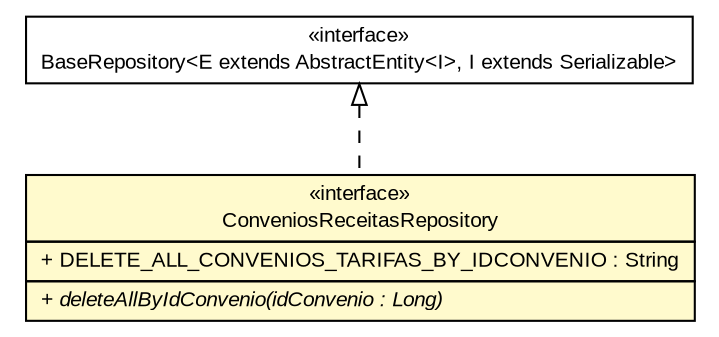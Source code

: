 #!/usr/local/bin/dot
#
# Class diagram 
# Generated by UMLGraph version R5_6 (http://www.umlgraph.org/)
#

digraph G {
	edge [fontname="arial",fontsize=10,labelfontname="arial",labelfontsize=10];
	node [fontname="arial",fontsize=10,shape=plaintext];
	nodesep=0.25;
	ranksep=0.5;
	// br.gov.to.sefaz.persistence.repository.BaseRepository<E extends br.gov.to.sefaz.persistence.entity.AbstractEntity<I>, I extends java.io.Serializable>
	c72574 [label=<<table title="br.gov.to.sefaz.persistence.repository.BaseRepository" border="0" cellborder="1" cellspacing="0" cellpadding="2" port="p" href="../../../../persistence/repository/BaseRepository.html">
		<tr><td><table border="0" cellspacing="0" cellpadding="1">
<tr><td align="center" balign="center"> &#171;interface&#187; </td></tr>
<tr><td align="center" balign="center"> BaseRepository&lt;E extends AbstractEntity&lt;I&gt;, I extends Serializable&gt; </td></tr>
		</table></td></tr>
		</table>>, URL="../../../../persistence/repository/BaseRepository.html", fontname="arial", fontcolor="black", fontsize=10.0];
	// br.gov.to.sefaz.arr.parametros.persistence.repository.ConveniosReceitasRepository
	c72937 [label=<<table title="br.gov.to.sefaz.arr.parametros.persistence.repository.ConveniosReceitasRepository" border="0" cellborder="1" cellspacing="0" cellpadding="2" port="p" bgcolor="lemonChiffon" href="./ConveniosReceitasRepository.html">
		<tr><td><table border="0" cellspacing="0" cellpadding="1">
<tr><td align="center" balign="center"> &#171;interface&#187; </td></tr>
<tr><td align="center" balign="center"> ConveniosReceitasRepository </td></tr>
		</table></td></tr>
		<tr><td><table border="0" cellspacing="0" cellpadding="1">
<tr><td align="left" balign="left"> + DELETE_ALL_CONVENIOS_TARIFAS_BY_IDCONVENIO : String </td></tr>
		</table></td></tr>
		<tr><td><table border="0" cellspacing="0" cellpadding="1">
<tr><td align="left" balign="left"><font face="arial italic" point-size="10.0"> + deleteAllByIdConvenio(idConvenio : Long) </font></td></tr>
		</table></td></tr>
		</table>>, URL="./ConveniosReceitasRepository.html", fontname="arial", fontcolor="black", fontsize=10.0];
	//br.gov.to.sefaz.arr.parametros.persistence.repository.ConveniosReceitasRepository implements br.gov.to.sefaz.persistence.repository.BaseRepository<E extends br.gov.to.sefaz.persistence.entity.AbstractEntity<I>, I extends java.io.Serializable>
	c72574:p -> c72937:p [dir=back,arrowtail=empty,style=dashed];
}

